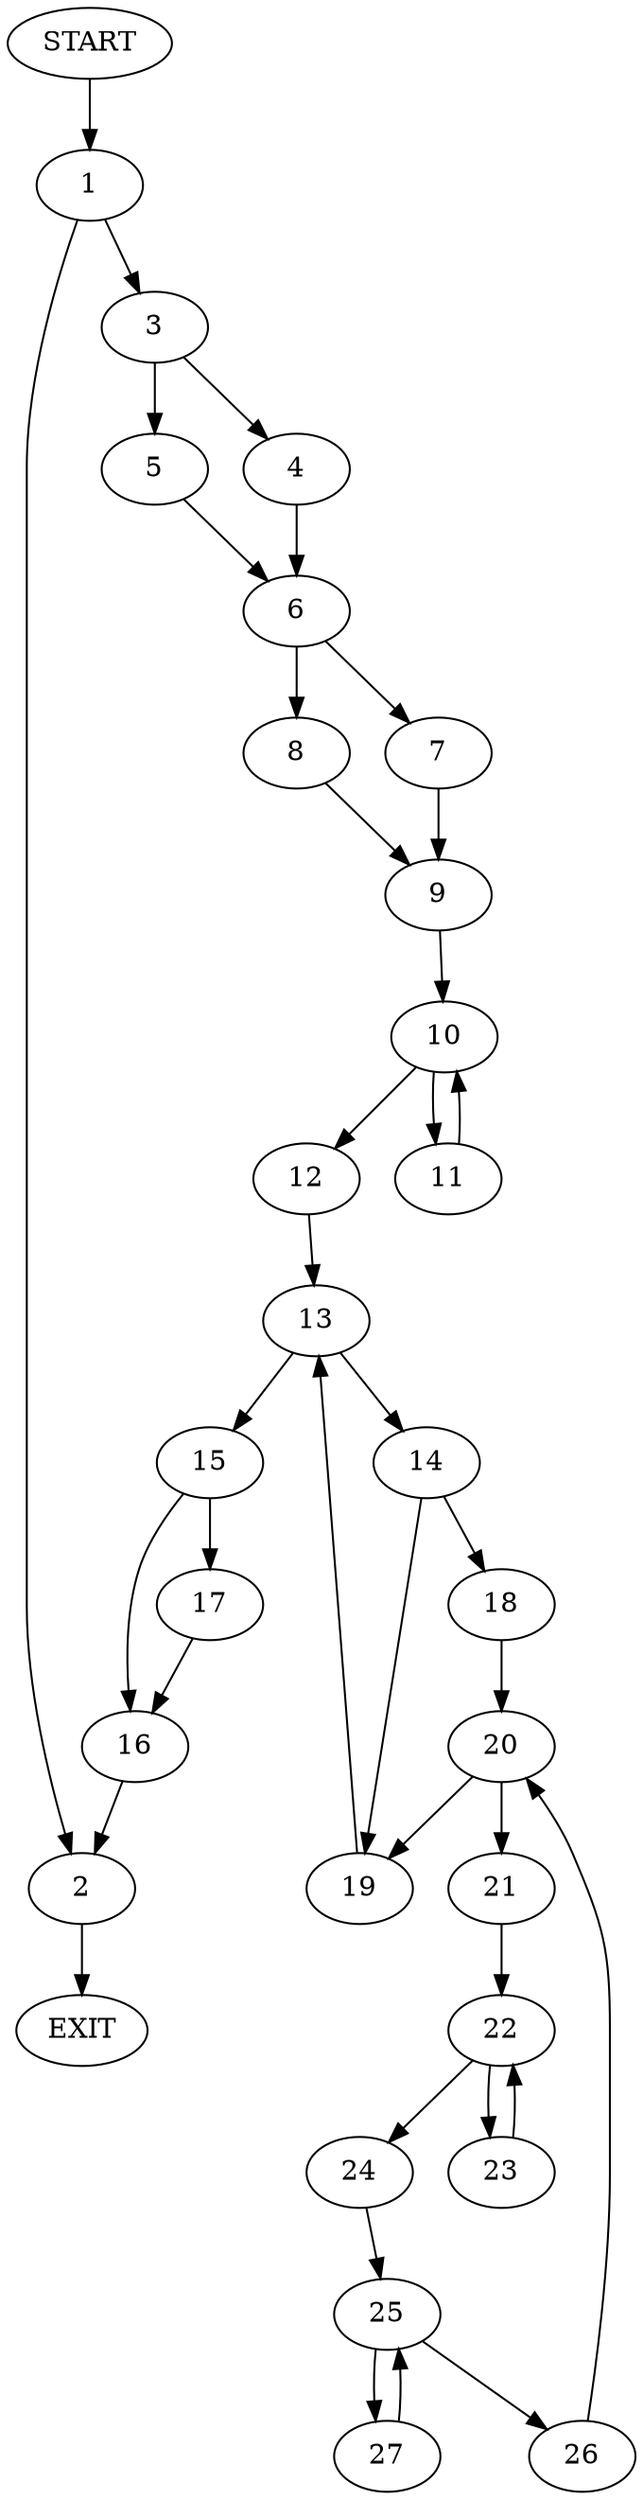 digraph {
0 [label="START"]
28 [label="EXIT"]
0 -> 1
1 -> 2
1 -> 3
2 -> 28
3 -> 4
3 -> 5
4 -> 6
5 -> 6
6 -> 7
6 -> 8
7 -> 9
8 -> 9
9 -> 10
10 -> 11
10 -> 12
11 -> 10
12 -> 13
13 -> 14
13 -> 15
15 -> 16
15 -> 17
14 -> 18
14 -> 19
18 -> 20
19 -> 13
20 -> 21
20 -> 19
21 -> 22
22 -> 23
22 -> 24
23 -> 22
24 -> 25
25 -> 26
25 -> 27
26 -> 20
27 -> 25
16 -> 2
17 -> 16
}
